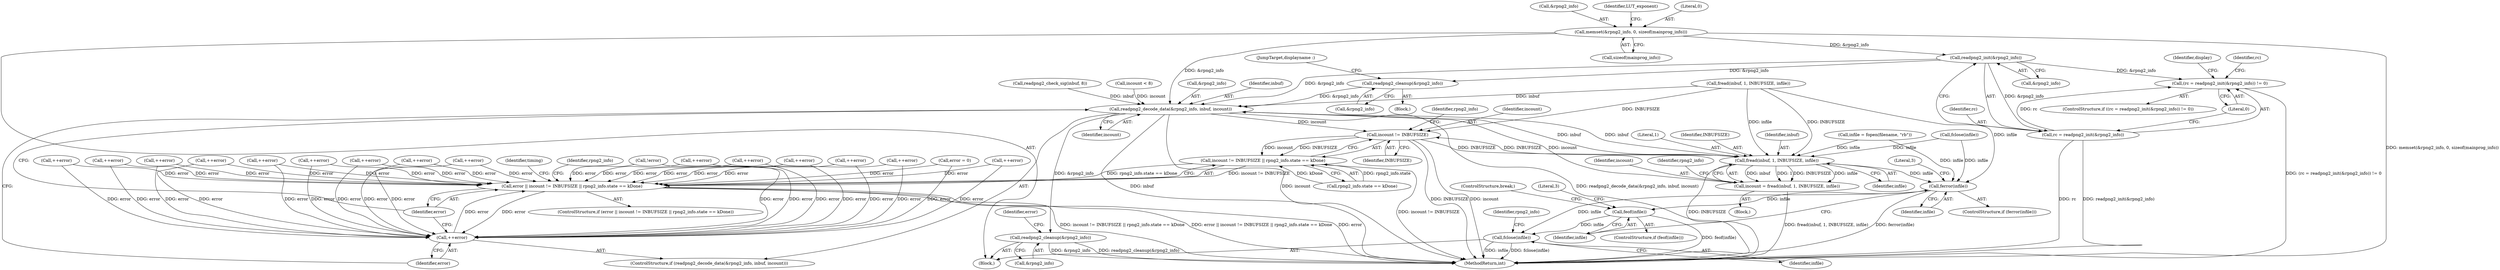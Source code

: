 digraph "0_Android_9d4853418ab2f754c2b63e091c29c5529b8b86ca_8@API" {
"1000581" [label="(Call,readpng2_init(&rpng2_info))"];
"1000196" [label="(Call,memset(&rpng2_info, 0, sizeof(mainprog_info)))"];
"1000578" [label="(Call,(rc = readpng2_init(&rpng2_info)) != 0)"];
"1000579" [label="(Call,rc = readpng2_init(&rpng2_info))"];
"1000607" [label="(Call,readpng2_cleanup(&rpng2_info))"];
"1000724" [label="(Call,readpng2_decode_data(&rpng2_info, inbuf, incount))"];
"1000735" [label="(Call,incount != INBUFSIZE)"];
"1000734" [label="(Call,incount != INBUFSIZE || rpng2_info.state == kDone)"];
"1000732" [label="(Call,error || incount != INBUFSIZE || rpng2_info.state == kDone)"];
"1000729" [label="(Call,++error)"];
"1000774" [label="(Call,fread(inbuf, 1, INBUFSIZE, infile))"];
"1000753" [label="(Call,ferror(infile))"];
"1000760" [label="(Call,feof(infile))"];
"1000779" [label="(Call,fclose(infile))"];
"1000772" [label="(Call,incount = fread(inbuf, 1, INBUFSIZE, infile))"];
"1000781" [label="(Call,readpng2_cleanup(&rpng2_info))"];
"1000197" [label="(Call,&rpng2_info)"];
"1000730" [label="(Identifier,error)"];
"1000781" [label="(Call,readpng2_cleanup(&rpng2_info))"];
"1000783" [label="(Identifier,rpng2_info)"];
"1000581" [label="(Call,readpng2_init(&rpng2_info))"];
"1000273" [label="(Call,++error)"];
"1000203" [label="(Identifier,LUT_exponent)"];
"1000769" [label="(Identifier,timing)"];
"1000772" [label="(Call,incount = fread(inbuf, 1, INBUFSIZE, infile))"];
"1000498" [label="(Call,++error)"];
"1000559" [label="(Call,fread(inbuf, 1, INBUFSIZE, infile))"];
"1000495" [label="(Call,++error)"];
"1000773" [label="(Identifier,incount)"];
"1000760" [label="(Call,feof(infile))"];
"1000779" [label="(Call,fclose(infile))"];
"1000759" [label="(ControlStructure,if (feof(infile)))"];
"1000735" [label="(Call,incount != INBUFSIZE)"];
"1000753" [label="(Call,ferror(infile))"];
"1000774" [label="(Call,fread(inbuf, 1, INBUFSIZE, infile))"];
"1000595" [label="(Call,++error)"];
"1000723" [label="(ControlStructure,if (readpng2_decode_data(&rpng2_info, inbuf, incount)))"];
"1000236" [label="(Call,!error)"];
"1000776" [label="(Literal,1)"];
"1000611" [label="(Call,++error)"];
"1000306" [label="(Call,++error)"];
"1000600" [label="(Identifier,display)"];
"1000734" [label="(Call,incount != INBUFSIZE || rpng2_info.state == kDone)"];
"1000767" [label="(ControlStructure,break;)"];
"1000722" [label="(Block,)"];
"1000553" [label="(Call,++error)"];
"1000782" [label="(Call,&rpng2_info)"];
"1000503" [label="(Call,++error)"];
"1000584" [label="(Literal,0)"];
"1000580" [label="(Identifier,rc)"];
"1000158" [label="(Call,error = 0)"];
"1000390" [label="(Call,++error)"];
"1000200" [label="(Call,sizeof(mainprog_info))"];
"1000777" [label="(Identifier,INBUFSIZE)"];
"1000737" [label="(Identifier,INBUFSIZE)"];
"1001099" [label="(MethodReturn,int)"];
"1000731" [label="(ControlStructure,if (error || incount != INBUFSIZE || rpng2_info.state == kDone))"];
"1000747" [label="(Identifier,rpng2_info)"];
"1000606" [label="(Block,)"];
"1000736" [label="(Identifier,incount)"];
"1000547" [label="(Call,infile = fopen(filename, \"rb\"))"];
"1000778" [label="(Identifier,infile)"];
"1000754" [label="(Identifier,infile)"];
"1000615" [label="(Call,fclose(infile))"];
"1000610" [label="(JumpTarget,displayname :)"];
"1000738" [label="(Call,rpng2_info.state == kDone)"];
"1000757" [label="(Literal,3)"];
"1000724" [label="(Call,readpng2_decode_data(&rpng2_info, inbuf, incount))"];
"1000785" [label="(Identifier,error)"];
"1000579" [label="(Call,rc = readpng2_init(&rpng2_info))"];
"1000775" [label="(Identifier,inbuf)"];
"1000199" [label="(Literal,0)"];
"1000740" [label="(Identifier,rpng2_info)"];
"1000764" [label="(Literal,3)"];
"1000607" [label="(Call,readpng2_cleanup(&rpng2_info))"];
"1000147" [label="(Block,)"];
"1000728" [label="(Identifier,incount)"];
"1000578" [label="(Call,(rc = readpng2_init(&rpng2_info)) != 0)"];
"1000252" [label="(Call,++error)"];
"1000726" [label="(Identifier,rpng2_info)"];
"1000325" [label="(Call,++error)"];
"1000761" [label="(Identifier,infile)"];
"1000374" [label="(Call,++error)"];
"1000582" [label="(Call,&rpng2_info)"];
"1000570" [label="(Call,readpng2_check_sig(inbuf, 8))"];
"1000732" [label="(Call,error || incount != INBUFSIZE || rpng2_info.state == kDone)"];
"1000780" [label="(Identifier,infile)"];
"1000725" [label="(Call,&rpng2_info)"];
"1000587" [label="(Identifier,rc)"];
"1000574" [label="(Call,++error)"];
"1000727" [label="(Identifier,inbuf)"];
"1000566" [label="(Call,incount < 8)"];
"1000349" [label="(Call,++error)"];
"1000752" [label="(ControlStructure,if (ferror(infile)))"];
"1000290" [label="(Call,++error)"];
"1000577" [label="(ControlStructure,if ((rc = readpng2_init(&rpng2_info)) != 0))"];
"1000733" [label="(Identifier,error)"];
"1000729" [label="(Call,++error)"];
"1000608" [label="(Call,&rpng2_info)"];
"1000196" [label="(Call,memset(&rpng2_info, 0, sizeof(mainprog_info)))"];
"1000581" -> "1000579"  [label="AST: "];
"1000581" -> "1000582"  [label="CFG: "];
"1000582" -> "1000581"  [label="AST: "];
"1000579" -> "1000581"  [label="CFG: "];
"1000581" -> "1000578"  [label="DDG: &rpng2_info"];
"1000581" -> "1000579"  [label="DDG: &rpng2_info"];
"1000196" -> "1000581"  [label="DDG: &rpng2_info"];
"1000581" -> "1000607"  [label="DDG: &rpng2_info"];
"1000581" -> "1000724"  [label="DDG: &rpng2_info"];
"1000196" -> "1000147"  [label="AST: "];
"1000196" -> "1000200"  [label="CFG: "];
"1000197" -> "1000196"  [label="AST: "];
"1000199" -> "1000196"  [label="AST: "];
"1000200" -> "1000196"  [label="AST: "];
"1000203" -> "1000196"  [label="CFG: "];
"1000196" -> "1001099"  [label="DDG: memset(&rpng2_info, 0, sizeof(mainprog_info))"];
"1000196" -> "1000724"  [label="DDG: &rpng2_info"];
"1000578" -> "1000577"  [label="AST: "];
"1000578" -> "1000584"  [label="CFG: "];
"1000579" -> "1000578"  [label="AST: "];
"1000584" -> "1000578"  [label="AST: "];
"1000587" -> "1000578"  [label="CFG: "];
"1000600" -> "1000578"  [label="CFG: "];
"1000578" -> "1001099"  [label="DDG: (rc = readpng2_init(&rpng2_info)) != 0"];
"1000579" -> "1000578"  [label="DDG: rc"];
"1000580" -> "1000579"  [label="AST: "];
"1000584" -> "1000579"  [label="CFG: "];
"1000579" -> "1001099"  [label="DDG: rc"];
"1000579" -> "1001099"  [label="DDG: readpng2_init(&rpng2_info)"];
"1000607" -> "1000606"  [label="AST: "];
"1000607" -> "1000608"  [label="CFG: "];
"1000608" -> "1000607"  [label="AST: "];
"1000610" -> "1000607"  [label="CFG: "];
"1000607" -> "1000724"  [label="DDG: &rpng2_info"];
"1000724" -> "1000723"  [label="AST: "];
"1000724" -> "1000728"  [label="CFG: "];
"1000725" -> "1000724"  [label="AST: "];
"1000727" -> "1000724"  [label="AST: "];
"1000728" -> "1000724"  [label="AST: "];
"1000730" -> "1000724"  [label="CFG: "];
"1000733" -> "1000724"  [label="CFG: "];
"1000724" -> "1001099"  [label="DDG: readpng2_decode_data(&rpng2_info, inbuf, incount)"];
"1000724" -> "1001099"  [label="DDG: inbuf"];
"1000724" -> "1001099"  [label="DDG: incount"];
"1000559" -> "1000724"  [label="DDG: inbuf"];
"1000570" -> "1000724"  [label="DDG: inbuf"];
"1000774" -> "1000724"  [label="DDG: inbuf"];
"1000772" -> "1000724"  [label="DDG: incount"];
"1000566" -> "1000724"  [label="DDG: incount"];
"1000724" -> "1000735"  [label="DDG: incount"];
"1000724" -> "1000774"  [label="DDG: inbuf"];
"1000724" -> "1000781"  [label="DDG: &rpng2_info"];
"1000735" -> "1000734"  [label="AST: "];
"1000735" -> "1000737"  [label="CFG: "];
"1000736" -> "1000735"  [label="AST: "];
"1000737" -> "1000735"  [label="AST: "];
"1000740" -> "1000735"  [label="CFG: "];
"1000734" -> "1000735"  [label="CFG: "];
"1000735" -> "1001099"  [label="DDG: INBUFSIZE"];
"1000735" -> "1001099"  [label="DDG: incount"];
"1000735" -> "1000734"  [label="DDG: incount"];
"1000735" -> "1000734"  [label="DDG: INBUFSIZE"];
"1000559" -> "1000735"  [label="DDG: INBUFSIZE"];
"1000774" -> "1000735"  [label="DDG: INBUFSIZE"];
"1000735" -> "1000774"  [label="DDG: INBUFSIZE"];
"1000734" -> "1000732"  [label="AST: "];
"1000734" -> "1000738"  [label="CFG: "];
"1000738" -> "1000734"  [label="AST: "];
"1000732" -> "1000734"  [label="CFG: "];
"1000734" -> "1001099"  [label="DDG: incount != INBUFSIZE"];
"1000734" -> "1000732"  [label="DDG: incount != INBUFSIZE"];
"1000734" -> "1000732"  [label="DDG: rpng2_info.state == kDone"];
"1000738" -> "1000734"  [label="DDG: rpng2_info.state"];
"1000738" -> "1000734"  [label="DDG: kDone"];
"1000732" -> "1000731"  [label="AST: "];
"1000732" -> "1000733"  [label="CFG: "];
"1000733" -> "1000732"  [label="AST: "];
"1000747" -> "1000732"  [label="CFG: "];
"1000769" -> "1000732"  [label="CFG: "];
"1000732" -> "1001099"  [label="DDG: incount != INBUFSIZE || rpng2_info.state == kDone"];
"1000732" -> "1001099"  [label="DDG: error || incount != INBUFSIZE || rpng2_info.state == kDone"];
"1000732" -> "1001099"  [label="DDG: error"];
"1000732" -> "1000729"  [label="DDG: error"];
"1000290" -> "1000732"  [label="DDG: error"];
"1000236" -> "1000732"  [label="DDG: error"];
"1000553" -> "1000732"  [label="DDG: error"];
"1000306" -> "1000732"  [label="DDG: error"];
"1000595" -> "1000732"  [label="DDG: error"];
"1000273" -> "1000732"  [label="DDG: error"];
"1000498" -> "1000732"  [label="DDG: error"];
"1000349" -> "1000732"  [label="DDG: error"];
"1000611" -> "1000732"  [label="DDG: error"];
"1000325" -> "1000732"  [label="DDG: error"];
"1000574" -> "1000732"  [label="DDG: error"];
"1000158" -> "1000732"  [label="DDG: error"];
"1000729" -> "1000732"  [label="DDG: error"];
"1000374" -> "1000732"  [label="DDG: error"];
"1000252" -> "1000732"  [label="DDG: error"];
"1000495" -> "1000732"  [label="DDG: error"];
"1000503" -> "1000732"  [label="DDG: error"];
"1000390" -> "1000732"  [label="DDG: error"];
"1000729" -> "1000723"  [label="AST: "];
"1000729" -> "1000730"  [label="CFG: "];
"1000730" -> "1000729"  [label="AST: "];
"1000733" -> "1000729"  [label="CFG: "];
"1000290" -> "1000729"  [label="DDG: error"];
"1000374" -> "1000729"  [label="DDG: error"];
"1000236" -> "1000729"  [label="DDG: error"];
"1000553" -> "1000729"  [label="DDG: error"];
"1000306" -> "1000729"  [label="DDG: error"];
"1000595" -> "1000729"  [label="DDG: error"];
"1000273" -> "1000729"  [label="DDG: error"];
"1000498" -> "1000729"  [label="DDG: error"];
"1000349" -> "1000729"  [label="DDG: error"];
"1000611" -> "1000729"  [label="DDG: error"];
"1000325" -> "1000729"  [label="DDG: error"];
"1000574" -> "1000729"  [label="DDG: error"];
"1000158" -> "1000729"  [label="DDG: error"];
"1000252" -> "1000729"  [label="DDG: error"];
"1000495" -> "1000729"  [label="DDG: error"];
"1000503" -> "1000729"  [label="DDG: error"];
"1000390" -> "1000729"  [label="DDG: error"];
"1000774" -> "1000772"  [label="AST: "];
"1000774" -> "1000778"  [label="CFG: "];
"1000775" -> "1000774"  [label="AST: "];
"1000776" -> "1000774"  [label="AST: "];
"1000777" -> "1000774"  [label="AST: "];
"1000778" -> "1000774"  [label="AST: "];
"1000772" -> "1000774"  [label="CFG: "];
"1000774" -> "1001099"  [label="DDG: INBUFSIZE"];
"1000774" -> "1000753"  [label="DDG: infile"];
"1000774" -> "1000772"  [label="DDG: inbuf"];
"1000774" -> "1000772"  [label="DDG: 1"];
"1000774" -> "1000772"  [label="DDG: INBUFSIZE"];
"1000774" -> "1000772"  [label="DDG: infile"];
"1000559" -> "1000774"  [label="DDG: INBUFSIZE"];
"1000559" -> "1000774"  [label="DDG: infile"];
"1000547" -> "1000774"  [label="DDG: infile"];
"1000615" -> "1000774"  [label="DDG: infile"];
"1000753" -> "1000752"  [label="AST: "];
"1000753" -> "1000754"  [label="CFG: "];
"1000754" -> "1000753"  [label="AST: "];
"1000757" -> "1000753"  [label="CFG: "];
"1000761" -> "1000753"  [label="CFG: "];
"1000753" -> "1001099"  [label="DDG: ferror(infile)"];
"1000547" -> "1000753"  [label="DDG: infile"];
"1000559" -> "1000753"  [label="DDG: infile"];
"1000615" -> "1000753"  [label="DDG: infile"];
"1000753" -> "1000760"  [label="DDG: infile"];
"1000753" -> "1000779"  [label="DDG: infile"];
"1000760" -> "1000759"  [label="AST: "];
"1000760" -> "1000761"  [label="CFG: "];
"1000761" -> "1000760"  [label="AST: "];
"1000764" -> "1000760"  [label="CFG: "];
"1000767" -> "1000760"  [label="CFG: "];
"1000760" -> "1001099"  [label="DDG: feof(infile)"];
"1000760" -> "1000779"  [label="DDG: infile"];
"1000779" -> "1000147"  [label="AST: "];
"1000779" -> "1000780"  [label="CFG: "];
"1000780" -> "1000779"  [label="AST: "];
"1000783" -> "1000779"  [label="CFG: "];
"1000779" -> "1001099"  [label="DDG: infile"];
"1000779" -> "1001099"  [label="DDG: fclose(infile)"];
"1000772" -> "1000722"  [label="AST: "];
"1000773" -> "1000772"  [label="AST: "];
"1000726" -> "1000772"  [label="CFG: "];
"1000772" -> "1001099"  [label="DDG: fread(inbuf, 1, INBUFSIZE, infile)"];
"1000781" -> "1000147"  [label="AST: "];
"1000781" -> "1000782"  [label="CFG: "];
"1000782" -> "1000781"  [label="AST: "];
"1000785" -> "1000781"  [label="CFG: "];
"1000781" -> "1001099"  [label="DDG: readpng2_cleanup(&rpng2_info)"];
"1000781" -> "1001099"  [label="DDG: &rpng2_info"];
}
